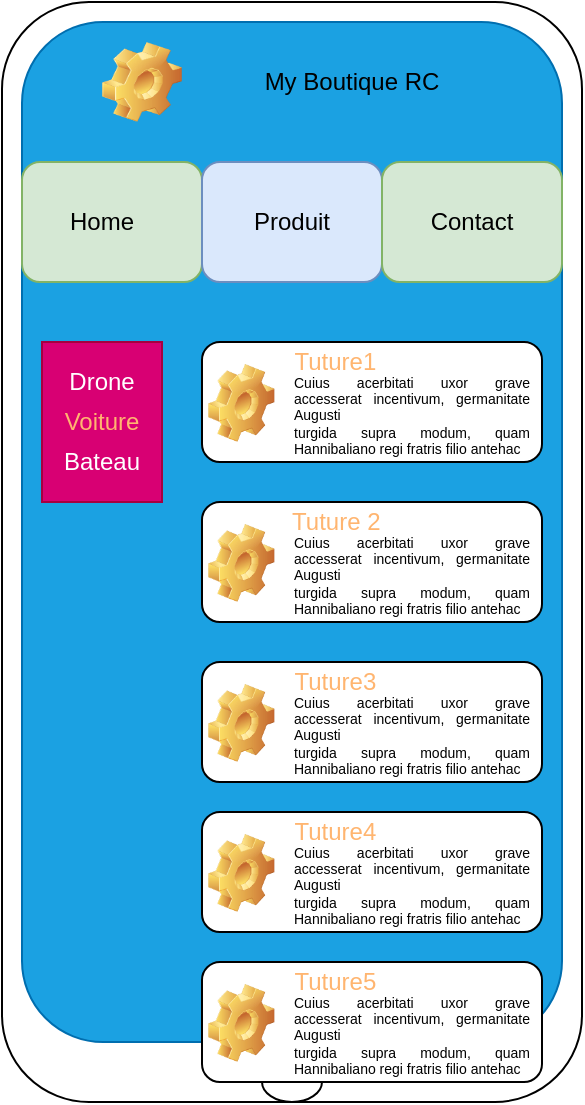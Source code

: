 <mxfile version="14.6.13" type="device"><diagram id="J3M8MObrSjukpeOfbTkz" name="Page-1"><mxGraphModel dx="761" dy="465" grid="1" gridSize="10" guides="1" tooltips="1" connect="1" arrows="1" fold="1" page="1" pageScale="1" pageWidth="827" pageHeight="1169" math="0" shadow="0"><root><mxCell id="0"/><mxCell id="1" parent="0"/><mxCell id="dghNGJJhuWV_aBjE2_Km-2" value="" style="rounded=1;whiteSpace=wrap;html=1;" parent="1" vertex="1"><mxGeometry x="190" y="180" width="290" height="550" as="geometry"/></mxCell><mxCell id="dghNGJJhuWV_aBjE2_Km-1" value="" style="rounded=1;whiteSpace=wrap;html=1;fillColor=#1ba1e2;strokeColor=#006EAF;fontColor=#ffffff;" parent="1" vertex="1"><mxGeometry x="200" y="190" width="270" height="510" as="geometry"/></mxCell><mxCell id="dghNGJJhuWV_aBjE2_Km-3" value="" style="ellipse;whiteSpace=wrap;html=1;" parent="1" vertex="1"><mxGeometry x="320" y="710" width="30" height="20" as="geometry"/></mxCell><mxCell id="dghNGJJhuWV_aBjE2_Km-5" value="" style="rounded=1;whiteSpace=wrap;html=1;fillColor=#d5e8d4;strokeColor=#82b366;" parent="1" vertex="1"><mxGeometry x="200" y="260" width="90" height="60" as="geometry"/></mxCell><mxCell id="dghNGJJhuWV_aBjE2_Km-6" value="" style="rounded=1;whiteSpace=wrap;html=1;fillColor=#dae8fc;strokeColor=#6c8ebf;" parent="1" vertex="1"><mxGeometry x="290" y="260" width="90" height="60" as="geometry"/></mxCell><mxCell id="dghNGJJhuWV_aBjE2_Km-7" value="" style="rounded=1;whiteSpace=wrap;html=1;fillColor=#d5e8d4;strokeColor=#82b366;" parent="1" vertex="1"><mxGeometry x="380" y="260" width="90" height="60" as="geometry"/></mxCell><mxCell id="dghNGJJhuWV_aBjE2_Km-8" value="Home" style="text;html=1;strokeColor=none;fillColor=none;align=center;verticalAlign=middle;whiteSpace=wrap;rounded=0;" parent="1" vertex="1"><mxGeometry x="220" y="280" width="40" height="20" as="geometry"/></mxCell><mxCell id="dghNGJJhuWV_aBjE2_Km-9" value="Produit" style="text;html=1;strokeColor=none;fillColor=none;align=center;verticalAlign=middle;whiteSpace=wrap;rounded=0;" parent="1" vertex="1"><mxGeometry x="315" y="280" width="40" height="20" as="geometry"/></mxCell><mxCell id="dghNGJJhuWV_aBjE2_Km-10" value="Contact" style="text;html=1;strokeColor=none;fillColor=none;align=center;verticalAlign=middle;whiteSpace=wrap;rounded=0;" parent="1" vertex="1"><mxGeometry x="405" y="280" width="40" height="20" as="geometry"/></mxCell><mxCell id="dghNGJJhuWV_aBjE2_Km-11" value="" style="shape=image;html=1;verticalLabelPosition=bottom;verticalAlign=top;imageAspect=0;image=img/clipart/Gear_128x128.png" parent="1" vertex="1"><mxGeometry x="240" y="200" width="40" height="40" as="geometry"/></mxCell><mxCell id="dghNGJJhuWV_aBjE2_Km-12" value="My Boutique RC" style="text;html=1;strokeColor=none;fillColor=none;align=center;verticalAlign=middle;whiteSpace=wrap;rounded=0;" parent="1" vertex="1"><mxGeometry x="300" y="210" width="130" height="20" as="geometry"/></mxCell><mxCell id="dghNGJJhuWV_aBjE2_Km-13" value="" style="rounded=0;whiteSpace=wrap;html=1;fillColor=#d80073;strokeColor=#A50040;fontColor=#ffffff;" parent="1" vertex="1"><mxGeometry x="210" y="350" width="60" height="80" as="geometry"/></mxCell><mxCell id="dghNGJJhuWV_aBjE2_Km-14" value="Drone" style="text;html=1;strokeColor=none;fillColor=none;align=center;verticalAlign=middle;whiteSpace=wrap;rounded=0;fontColor=#FFFFFF;" parent="1" vertex="1"><mxGeometry x="220" y="360" width="40" height="20" as="geometry"/></mxCell><mxCell id="dghNGJJhuWV_aBjE2_Km-15" value="Voiture" style="text;html=1;strokeColor=none;fillColor=none;align=center;verticalAlign=middle;whiteSpace=wrap;rounded=0;fontColor=#FFB570;" parent="1" vertex="1"><mxGeometry x="220" y="380" width="40" height="20" as="geometry"/></mxCell><mxCell id="dghNGJJhuWV_aBjE2_Km-16" value="Bateau" style="text;html=1;strokeColor=none;fillColor=none;align=center;verticalAlign=middle;whiteSpace=wrap;rounded=0;fontColor=#FFFFFF;" parent="1" vertex="1"><mxGeometry x="220" y="400" width="40" height="20" as="geometry"/></mxCell><mxCell id="dghNGJJhuWV_aBjE2_Km-18" value="" style="rounded=1;whiteSpace=wrap;html=1;fontColor=#FFB570;" parent="1" vertex="1"><mxGeometry x="290" y="350" width="170" height="60" as="geometry"/></mxCell><mxCell id="dghNGJJhuWV_aBjE2_Km-19" value="" style="shape=image;html=1;verticalLabelPosition=bottom;verticalAlign=top;imageAspect=1;aspect=fixed;image=img/clipart/Gear_128x128.png;fontColor=#FFB570;" parent="1" vertex="1"><mxGeometry x="293" y="361" width="33.25" height="39" as="geometry"/></mxCell><mxCell id="dghNGJJhuWV_aBjE2_Km-21" value="&amp;nbsp;Tuture1" style="text;html=1;strokeColor=none;fillColor=none;align=center;verticalAlign=middle;whiteSpace=wrap;rounded=0;fontColor=#FFB570;" parent="1" vertex="1"><mxGeometry x="335" y="350" width="40" height="20" as="geometry"/></mxCell><mxCell id="dghNGJJhuWV_aBjE2_Km-22" value="&lt;div style=&quot;text-align: justify; font-size: 7px;&quot;&gt;&lt;span style=&quot;font-size: 7px;&quot;&gt;Cuius acerbitati uxor grave accesserat incentivum, germanitate Augusti &lt;br style=&quot;font-size: 7px;&quot;&gt;turgida supra modum, quam Hannibaliano regi fratris filio antehac&lt;/span&gt;&lt;/div&gt;" style="text;html=1;strokeColor=none;fillColor=none;align=left;verticalAlign=middle;whiteSpace=wrap;rounded=0;fontSize=7;" parent="1" vertex="1"><mxGeometry x="334" y="367" width="120" height="40" as="geometry"/></mxCell><mxCell id="dghNGJJhuWV_aBjE2_Km-23" value="" style="rounded=1;whiteSpace=wrap;html=1;fontColor=#FFB570;" parent="1" vertex="1"><mxGeometry x="290" y="430" width="170" height="60" as="geometry"/></mxCell><mxCell id="dghNGJJhuWV_aBjE2_Km-24" value="" style="shape=image;html=1;verticalLabelPosition=bottom;verticalAlign=top;imageAspect=1;aspect=fixed;image=img/clipart/Gear_128x128.png;fontColor=#FFB570;" parent="1" vertex="1"><mxGeometry x="293" y="441" width="33.25" height="39" as="geometry"/></mxCell><mxCell id="dghNGJJhuWV_aBjE2_Km-25" value="&amp;nbsp;Tuture 2" style="text;html=1;strokeColor=none;fillColor=none;align=center;verticalAlign=middle;whiteSpace=wrap;rounded=0;fontColor=#FFB570;" parent="1" vertex="1"><mxGeometry x="322.5" y="430" width="65" height="20" as="geometry"/></mxCell><mxCell id="dghNGJJhuWV_aBjE2_Km-26" value="&lt;div style=&quot;text-align: justify; font-size: 7px;&quot;&gt;&lt;span style=&quot;font-size: 7px;&quot;&gt;Cuius acerbitati uxor grave accesserat incentivum, germanitate Augusti &lt;br style=&quot;font-size: 7px;&quot;&gt;turgida supra modum, quam Hannibaliano regi fratris filio antehac&lt;/span&gt;&lt;/div&gt;" style="text;html=1;strokeColor=none;fillColor=none;align=left;verticalAlign=middle;whiteSpace=wrap;rounded=0;fontSize=7;" parent="1" vertex="1"><mxGeometry x="334" y="447" width="120" height="40" as="geometry"/></mxCell><mxCell id="dghNGJJhuWV_aBjE2_Km-27" value="" style="rounded=1;whiteSpace=wrap;html=1;fontColor=#FFB570;" parent="1" vertex="1"><mxGeometry x="290" y="510" width="170" height="60" as="geometry"/></mxCell><mxCell id="dghNGJJhuWV_aBjE2_Km-28" value="" style="shape=image;html=1;verticalLabelPosition=bottom;verticalAlign=top;imageAspect=1;aspect=fixed;image=img/clipart/Gear_128x128.png;fontColor=#FFB570;" parent="1" vertex="1"><mxGeometry x="293" y="521" width="33.25" height="39" as="geometry"/></mxCell><mxCell id="dghNGJJhuWV_aBjE2_Km-29" value="&amp;nbsp;Tuture3" style="text;html=1;strokeColor=none;fillColor=none;align=center;verticalAlign=middle;whiteSpace=wrap;rounded=0;fontColor=#FFB570;" parent="1" vertex="1"><mxGeometry x="335" y="510" width="40" height="20" as="geometry"/></mxCell><mxCell id="dghNGJJhuWV_aBjE2_Km-30" value="&lt;div style=&quot;text-align: justify; font-size: 7px;&quot;&gt;&lt;span style=&quot;font-size: 7px;&quot;&gt;Cuius acerbitati uxor grave accesserat incentivum, germanitate Augusti &lt;br style=&quot;font-size: 7px;&quot;&gt;turgida supra modum, quam Hannibaliano regi fratris filio antehac&lt;/span&gt;&lt;/div&gt;" style="text;html=1;strokeColor=none;fillColor=none;align=left;verticalAlign=middle;whiteSpace=wrap;rounded=0;fontSize=7;" parent="1" vertex="1"><mxGeometry x="334" y="527" width="120" height="40" as="geometry"/></mxCell><mxCell id="dghNGJJhuWV_aBjE2_Km-31" value="" style="rounded=1;whiteSpace=wrap;html=1;fontColor=#FFB570;" parent="1" vertex="1"><mxGeometry x="290" y="585" width="170" height="60" as="geometry"/></mxCell><mxCell id="dghNGJJhuWV_aBjE2_Km-32" value="" style="shape=image;html=1;verticalLabelPosition=bottom;verticalAlign=top;imageAspect=1;aspect=fixed;image=img/clipart/Gear_128x128.png;fontColor=#FFB570;" parent="1" vertex="1"><mxGeometry x="293" y="596" width="33.25" height="39" as="geometry"/></mxCell><mxCell id="dghNGJJhuWV_aBjE2_Km-33" value="&amp;nbsp;Tuture4" style="text;html=1;strokeColor=none;fillColor=none;align=center;verticalAlign=middle;whiteSpace=wrap;rounded=0;fontColor=#FFB570;" parent="1" vertex="1"><mxGeometry x="335" y="585" width="40" height="20" as="geometry"/></mxCell><mxCell id="dghNGJJhuWV_aBjE2_Km-34" value="&lt;div style=&quot;text-align: justify; font-size: 7px;&quot;&gt;&lt;span style=&quot;font-size: 7px;&quot;&gt;Cuius acerbitati uxor grave accesserat incentivum, germanitate Augusti &lt;br style=&quot;font-size: 7px;&quot;&gt;turgida supra modum, quam Hannibaliano regi fratris filio antehac&lt;/span&gt;&lt;/div&gt;" style="text;html=1;strokeColor=none;fillColor=none;align=left;verticalAlign=middle;whiteSpace=wrap;rounded=0;fontSize=7;" parent="1" vertex="1"><mxGeometry x="334" y="602" width="120" height="40" as="geometry"/></mxCell><mxCell id="dghNGJJhuWV_aBjE2_Km-39" value="" style="group" parent="1" vertex="1" connectable="0"><mxGeometry x="290" y="660" width="170" height="60" as="geometry"/></mxCell><mxCell id="dghNGJJhuWV_aBjE2_Km-35" value="" style="rounded=1;whiteSpace=wrap;html=1;fontColor=#FFB570;" parent="dghNGJJhuWV_aBjE2_Km-39" vertex="1"><mxGeometry width="170" height="60" as="geometry"/></mxCell><mxCell id="dghNGJJhuWV_aBjE2_Km-36" value="" style="shape=image;html=1;verticalLabelPosition=bottom;verticalAlign=top;imageAspect=1;aspect=fixed;image=img/clipart/Gear_128x128.png;fontColor=#FFB570;" parent="dghNGJJhuWV_aBjE2_Km-39" vertex="1"><mxGeometry x="3" y="11" width="33.25" height="39" as="geometry"/></mxCell><mxCell id="dghNGJJhuWV_aBjE2_Km-37" value="&amp;nbsp;Tuture5" style="text;html=1;strokeColor=none;fillColor=none;align=center;verticalAlign=middle;whiteSpace=wrap;rounded=0;fontColor=#FFB570;" parent="dghNGJJhuWV_aBjE2_Km-39" vertex="1"><mxGeometry x="45" width="40" height="20" as="geometry"/></mxCell><mxCell id="dghNGJJhuWV_aBjE2_Km-38" value="&lt;div style=&quot;text-align: justify; font-size: 7px;&quot;&gt;&lt;span style=&quot;font-size: 7px;&quot;&gt;Cuius acerbitati uxor grave accesserat incentivum, germanitate Augusti &lt;br style=&quot;font-size: 7px;&quot;&gt;turgida supra modum, quam Hannibaliano regi fratris filio antehac&lt;/span&gt;&lt;/div&gt;" style="text;html=1;strokeColor=none;fillColor=none;align=left;verticalAlign=middle;whiteSpace=wrap;rounded=0;fontSize=7;" parent="dghNGJJhuWV_aBjE2_Km-39" vertex="1"><mxGeometry x="44" y="17" width="120" height="40" as="geometry"/></mxCell></root></mxGraphModel></diagram></mxfile>